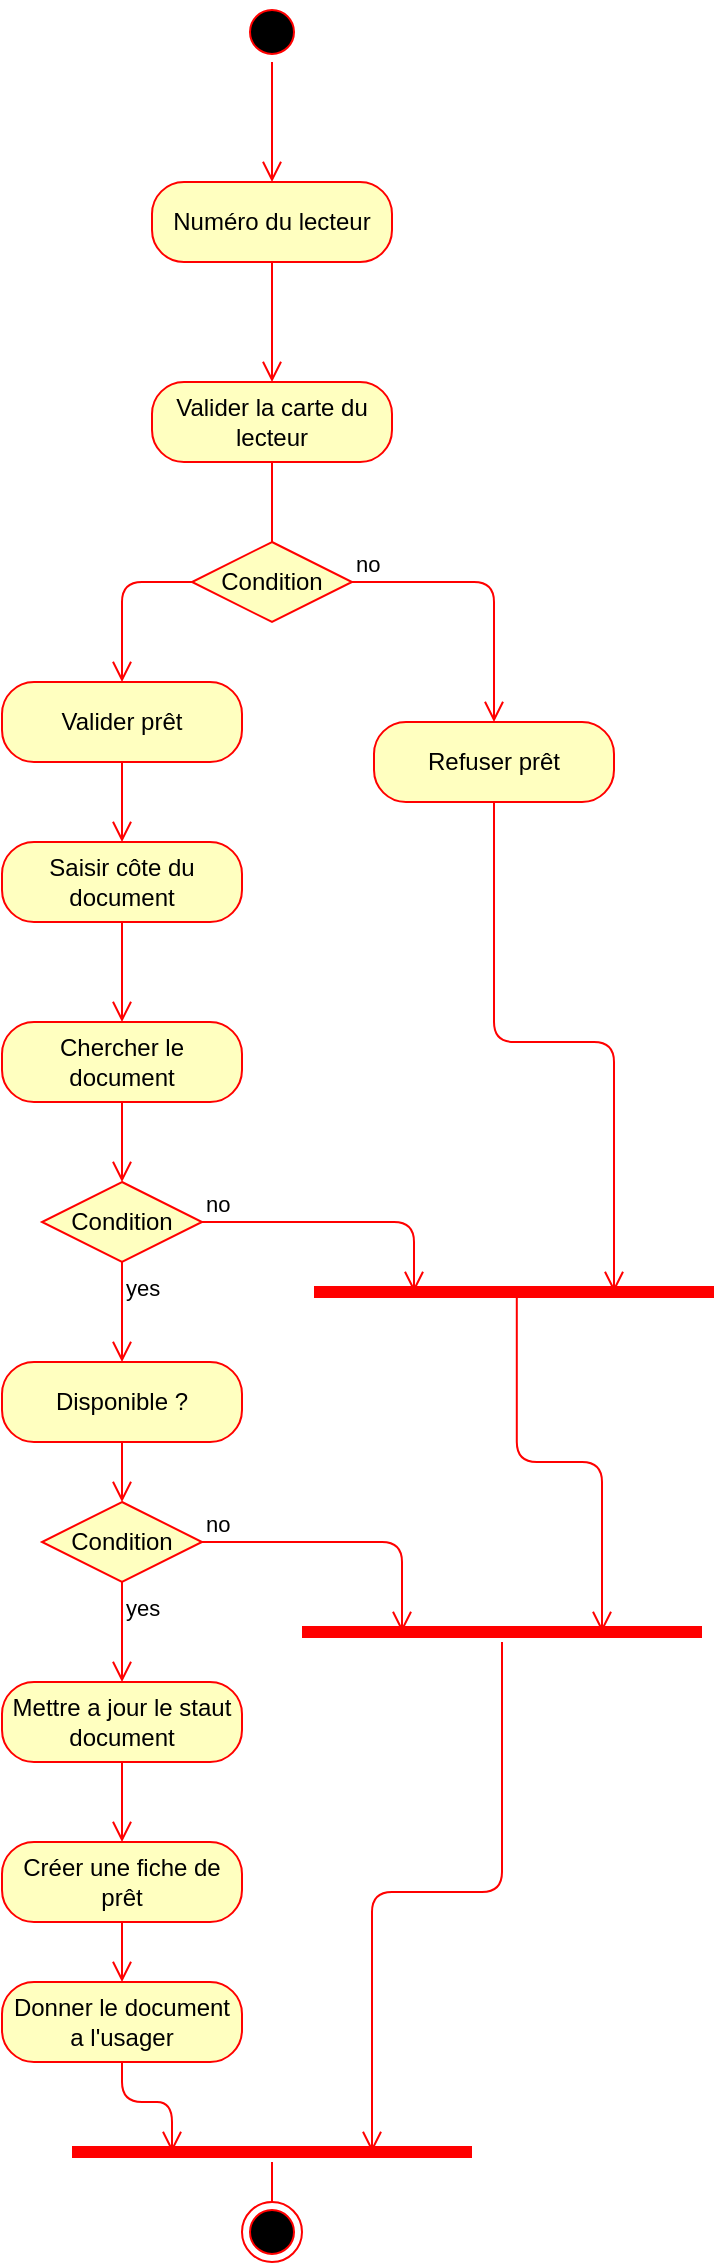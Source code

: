 <mxfile>
    <diagram id="7RMwHINLawREGRtmYGbe" name="Page-1">
        <mxGraphModel dx="942" dy="667" grid="1" gridSize="10" guides="1" tooltips="1" connect="1" arrows="1" fold="1" page="1" pageScale="1" pageWidth="827" pageHeight="1169" math="0" shadow="0">
            <root>
                <mxCell id="0"/>
                <mxCell id="1" parent="0"/>
                <mxCell id="40" value="" style="ellipse;html=1;shape=startState;fillColor=#000000;strokeColor=#ff0000;" vertex="1" parent="1">
                    <mxGeometry x="384" y="30" width="30" height="30" as="geometry"/>
                </mxCell>
                <mxCell id="41" value="" style="edgeStyle=orthogonalEdgeStyle;html=1;verticalAlign=bottom;endArrow=open;endSize=8;strokeColor=#ff0000;" edge="1" source="40" parent="1">
                    <mxGeometry relative="1" as="geometry">
                        <mxPoint x="399" y="120" as="targetPoint"/>
                    </mxGeometry>
                </mxCell>
                <mxCell id="42" value="Numéro du lecteur" style="rounded=1;whiteSpace=wrap;html=1;arcSize=40;fontColor=#000000;fillColor=#ffffc0;strokeColor=#ff0000;" vertex="1" parent="1">
                    <mxGeometry x="339" y="120" width="120" height="40" as="geometry"/>
                </mxCell>
                <mxCell id="43" value="" style="edgeStyle=orthogonalEdgeStyle;html=1;verticalAlign=bottom;endArrow=open;endSize=8;strokeColor=#ff0000;" edge="1" source="42" parent="1">
                    <mxGeometry relative="1" as="geometry">
                        <mxPoint x="399" y="220" as="targetPoint"/>
                    </mxGeometry>
                </mxCell>
                <mxCell id="44" value="Valider la carte du lecteur" style="rounded=1;whiteSpace=wrap;html=1;arcSize=40;fontColor=#000000;fillColor=#ffffc0;strokeColor=#ff0000;" vertex="1" parent="1">
                    <mxGeometry x="339" y="220" width="120" height="40" as="geometry"/>
                </mxCell>
                <mxCell id="45" value="" style="edgeStyle=orthogonalEdgeStyle;html=1;verticalAlign=bottom;endArrow=open;endSize=8;strokeColor=#ff0000;" edge="1" source="44" parent="1">
                    <mxGeometry relative="1" as="geometry">
                        <mxPoint x="399" y="320" as="targetPoint"/>
                    </mxGeometry>
                </mxCell>
                <mxCell id="46" value="Condition" style="rhombus;whiteSpace=wrap;html=1;fillColor=#ffffc0;strokeColor=#ff0000;" vertex="1" parent="1">
                    <mxGeometry x="359" y="300" width="80" height="40" as="geometry"/>
                </mxCell>
                <mxCell id="47" value="no" style="edgeStyle=orthogonalEdgeStyle;html=1;align=left;verticalAlign=bottom;endArrow=open;endSize=8;strokeColor=#ff0000;entryX=0.5;entryY=0;entryDx=0;entryDy=0;" edge="1" source="46" parent="1" target="50">
                    <mxGeometry x="-1" relative="1" as="geometry">
                        <mxPoint x="490" y="440" as="targetPoint"/>
                    </mxGeometry>
                </mxCell>
                <mxCell id="50" value="Refuser prêt" style="rounded=1;whiteSpace=wrap;html=1;arcSize=40;fontColor=#000000;fillColor=#ffffc0;strokeColor=#ff0000;" vertex="1" parent="1">
                    <mxGeometry x="450" y="390" width="120" height="40" as="geometry"/>
                </mxCell>
                <mxCell id="51" value="" style="edgeStyle=orthogonalEdgeStyle;html=1;verticalAlign=bottom;endArrow=open;endSize=8;strokeColor=#ff0000;entryX=0.75;entryY=0.5;entryDx=0;entryDy=0;entryPerimeter=0;" edge="1" source="50" parent="1" target="61">
                    <mxGeometry relative="1" as="geometry">
                        <mxPoint x="490" y="550" as="targetPoint"/>
                    </mxGeometry>
                </mxCell>
                <mxCell id="52" value="Valider prêt" style="rounded=1;whiteSpace=wrap;html=1;arcSize=40;fontColor=#000000;fillColor=#ffffc0;strokeColor=#ff0000;" vertex="1" parent="1">
                    <mxGeometry x="264" y="370" width="120" height="40" as="geometry"/>
                </mxCell>
                <mxCell id="53" value="" style="edgeStyle=orthogonalEdgeStyle;html=1;verticalAlign=bottom;endArrow=open;endSize=8;strokeColor=#ff0000;entryX=0.5;entryY=0;entryDx=0;entryDy=0;" edge="1" source="52" parent="1" target="54">
                    <mxGeometry relative="1" as="geometry">
                        <mxPoint x="324" y="490" as="targetPoint"/>
                        <Array as="points"/>
                    </mxGeometry>
                </mxCell>
                <mxCell id="54" value="Saisir côte du document" style="rounded=1;whiteSpace=wrap;html=1;arcSize=40;fontColor=#000000;fillColor=#ffffc0;strokeColor=#ff0000;" vertex="1" parent="1">
                    <mxGeometry x="264" y="450" width="120" height="40" as="geometry"/>
                </mxCell>
                <mxCell id="55" value="" style="edgeStyle=orthogonalEdgeStyle;html=1;verticalAlign=bottom;endArrow=open;endSize=8;strokeColor=#ff0000;entryX=0.5;entryY=0;entryDx=0;entryDy=0;" edge="1" source="54" parent="1" target="56">
                    <mxGeometry relative="1" as="geometry">
                        <mxPoint x="324" y="560" as="targetPoint"/>
                    </mxGeometry>
                </mxCell>
                <mxCell id="56" value="Chercher le document" style="rounded=1;whiteSpace=wrap;html=1;arcSize=40;fontColor=#000000;fillColor=#ffffc0;strokeColor=#ff0000;" vertex="1" parent="1">
                    <mxGeometry x="264" y="540" width="120" height="40" as="geometry"/>
                </mxCell>
                <mxCell id="57" value="" style="edgeStyle=orthogonalEdgeStyle;html=1;verticalAlign=bottom;endArrow=open;endSize=8;strokeColor=#ff0000;" edge="1" source="56" parent="1" target="58">
                    <mxGeometry relative="1" as="geometry">
                        <mxPoint x="324" y="700" as="targetPoint"/>
                    </mxGeometry>
                </mxCell>
                <mxCell id="58" value="Condition" style="rhombus;whiteSpace=wrap;html=1;fillColor=#ffffc0;strokeColor=#ff0000;" vertex="1" parent="1">
                    <mxGeometry x="284" y="620" width="80" height="40" as="geometry"/>
                </mxCell>
                <mxCell id="59" value="no" style="edgeStyle=orthogonalEdgeStyle;html=1;align=left;verticalAlign=bottom;endArrow=open;endSize=8;strokeColor=#ff0000;entryX=0.25;entryY=0.5;entryDx=0;entryDy=0;entryPerimeter=0;" edge="1" source="58" parent="1" target="61">
                    <mxGeometry x="-1" relative="1" as="geometry">
                        <mxPoint x="470" y="765" as="targetPoint"/>
                    </mxGeometry>
                </mxCell>
                <mxCell id="60" value="yes" style="edgeStyle=orthogonalEdgeStyle;html=1;align=left;verticalAlign=top;endArrow=open;endSize=8;strokeColor=#ff0000;entryX=0.5;entryY=0;entryDx=0;entryDy=0;" edge="1" source="58" parent="1" target="63">
                    <mxGeometry x="-1" relative="1" as="geometry">
                        <mxPoint x="324" y="840" as="targetPoint"/>
                    </mxGeometry>
                </mxCell>
                <mxCell id="61" value="" style="shape=line;html=1;strokeWidth=6;strokeColor=#ff0000;" vertex="1" parent="1">
                    <mxGeometry x="420" y="670" width="200" height="10" as="geometry"/>
                </mxCell>
                <mxCell id="62" value="" style="edgeStyle=orthogonalEdgeStyle;html=1;verticalAlign=bottom;endArrow=open;endSize=8;strokeColor=#ff0000;entryX=0.75;entryY=0.5;entryDx=0;entryDy=0;entryPerimeter=0;exitX=0.507;exitY=0.55;exitDx=0;exitDy=0;exitPerimeter=0;" edge="1" source="61" parent="1" target="68">
                    <mxGeometry relative="1" as="geometry">
                        <mxPoint x="520" y="840" as="targetPoint"/>
                        <mxPoint x="520.0" y="770" as="sourcePoint"/>
                    </mxGeometry>
                </mxCell>
                <mxCell id="63" value="Disponible ?" style="rounded=1;whiteSpace=wrap;html=1;arcSize=40;fontColor=#000000;fillColor=#ffffc0;strokeColor=#ff0000;" vertex="1" parent="1">
                    <mxGeometry x="264" y="710" width="120" height="40" as="geometry"/>
                </mxCell>
                <mxCell id="64" value="" style="edgeStyle=orthogonalEdgeStyle;html=1;verticalAlign=bottom;endArrow=open;endSize=8;strokeColor=#ff0000;" edge="1" source="63" parent="1" target="65">
                    <mxGeometry relative="1" as="geometry">
                        <mxPoint x="324" y="900" as="targetPoint"/>
                    </mxGeometry>
                </mxCell>
                <mxCell id="65" value="Condition" style="rhombus;whiteSpace=wrap;html=1;fillColor=#ffffc0;strokeColor=#ff0000;" vertex="1" parent="1">
                    <mxGeometry x="284" y="780" width="80" height="40" as="geometry"/>
                </mxCell>
                <mxCell id="66" value="no" style="edgeStyle=orthogonalEdgeStyle;html=1;align=left;verticalAlign=bottom;endArrow=open;endSize=8;strokeColor=#ff0000;entryX=0.25;entryY=0.5;entryDx=0;entryDy=0;entryPerimeter=0;" edge="1" source="65" parent="1" target="68">
                    <mxGeometry x="-1" relative="1" as="geometry">
                        <mxPoint x="464" y="900" as="targetPoint"/>
                    </mxGeometry>
                </mxCell>
                <mxCell id="67" value="yes" style="edgeStyle=orthogonalEdgeStyle;html=1;align=left;verticalAlign=top;endArrow=open;endSize=8;strokeColor=#ff0000;" edge="1" source="65" parent="1" target="70">
                    <mxGeometry x="-1" relative="1" as="geometry">
                        <mxPoint x="324" y="980" as="targetPoint"/>
                    </mxGeometry>
                </mxCell>
                <mxCell id="68" value="" style="shape=line;html=1;strokeWidth=6;strokeColor=#ff0000;" vertex="1" parent="1">
                    <mxGeometry x="414" y="840" width="200" height="10" as="geometry"/>
                </mxCell>
                <mxCell id="69" value="" style="edgeStyle=orthogonalEdgeStyle;html=1;verticalAlign=bottom;endArrow=open;endSize=8;strokeColor=#ff0000;entryX=0.75;entryY=0.5;entryDx=0;entryDy=0;entryPerimeter=0;" edge="1" source="68" parent="1" target="76">
                    <mxGeometry relative="1" as="geometry">
                        <mxPoint x="510" y="1020" as="targetPoint"/>
                    </mxGeometry>
                </mxCell>
                <mxCell id="70" value="Mettre a jour le staut document" style="rounded=1;whiteSpace=wrap;html=1;arcSize=40;fontColor=#000000;fillColor=#ffffc0;strokeColor=#ff0000;" vertex="1" parent="1">
                    <mxGeometry x="264" y="870" width="120" height="40" as="geometry"/>
                </mxCell>
                <mxCell id="71" value="" style="edgeStyle=orthogonalEdgeStyle;html=1;verticalAlign=bottom;endArrow=open;endSize=8;strokeColor=#ff0000;" edge="1" source="70" parent="1" target="72">
                    <mxGeometry relative="1" as="geometry">
                        <mxPoint x="324" y="1060" as="targetPoint"/>
                    </mxGeometry>
                </mxCell>
                <mxCell id="72" value="Créer une fiche de prêt" style="rounded=1;whiteSpace=wrap;html=1;arcSize=40;fontColor=#000000;fillColor=#ffffc0;strokeColor=#ff0000;" vertex="1" parent="1">
                    <mxGeometry x="264" y="950.0" width="120" height="40" as="geometry"/>
                </mxCell>
                <mxCell id="73" value="" style="edgeStyle=orthogonalEdgeStyle;html=1;verticalAlign=bottom;endArrow=open;endSize=8;strokeColor=#ff0000;" edge="1" source="72" parent="1" target="74">
                    <mxGeometry relative="1" as="geometry">
                        <mxPoint x="324" y="1140.0" as="targetPoint"/>
                    </mxGeometry>
                </mxCell>
                <mxCell id="74" value="Donner le document a l'usager" style="rounded=1;whiteSpace=wrap;html=1;arcSize=40;fontColor=#000000;fillColor=#ffffc0;strokeColor=#ff0000;" vertex="1" parent="1">
                    <mxGeometry x="264" y="1020.0" width="120" height="40" as="geometry"/>
                </mxCell>
                <mxCell id="75" value="" style="edgeStyle=orthogonalEdgeStyle;html=1;verticalAlign=bottom;endArrow=open;endSize=8;strokeColor=#ff0000;entryX=0.25;entryY=0.5;entryDx=0;entryDy=0;entryPerimeter=0;" edge="1" source="74" parent="1" target="76">
                    <mxGeometry relative="1" as="geometry">
                        <mxPoint x="324" y="1220.0" as="targetPoint"/>
                    </mxGeometry>
                </mxCell>
                <mxCell id="76" value="" style="shape=line;html=1;strokeWidth=6;strokeColor=#ff0000;" vertex="1" parent="1">
                    <mxGeometry x="299" y="1100" width="200" height="10" as="geometry"/>
                </mxCell>
                <mxCell id="79" value="" style="edgeStyle=orthogonalEdgeStyle;html=1;verticalAlign=bottom;endArrow=none;endSize=8;strokeColor=#ff0000;" edge="1" parent="1" source="76" target="78">
                    <mxGeometry relative="1" as="geometry">
                        <mxPoint x="400" y="1360" as="targetPoint"/>
                        <mxPoint x="400" y="1210.0" as="sourcePoint"/>
                    </mxGeometry>
                </mxCell>
                <mxCell id="78" value="" style="ellipse;html=1;shape=endState;fillColor=#000000;strokeColor=#ff0000;" vertex="1" parent="1">
                    <mxGeometry x="384" y="1130" width="30" height="30" as="geometry"/>
                </mxCell>
                <mxCell id="81" value="" style="edgeStyle=orthogonalEdgeStyle;html=1;verticalAlign=bottom;endArrow=open;endSize=8;strokeColor=#ff0000;exitX=0;exitY=0.5;exitDx=0;exitDy=0;entryX=0.5;entryY=0;entryDx=0;entryDy=0;" edge="1" source="46" parent="1" target="52">
                    <mxGeometry relative="1" as="geometry">
                        <mxPoint x="290" y="350" as="targetPoint"/>
                        <mxPoint x="130" y="270.0" as="sourcePoint"/>
                        <Array as="points">
                            <mxPoint x="324" y="320"/>
                        </Array>
                    </mxGeometry>
                </mxCell>
            </root>
        </mxGraphModel>
    </diagram>
</mxfile>